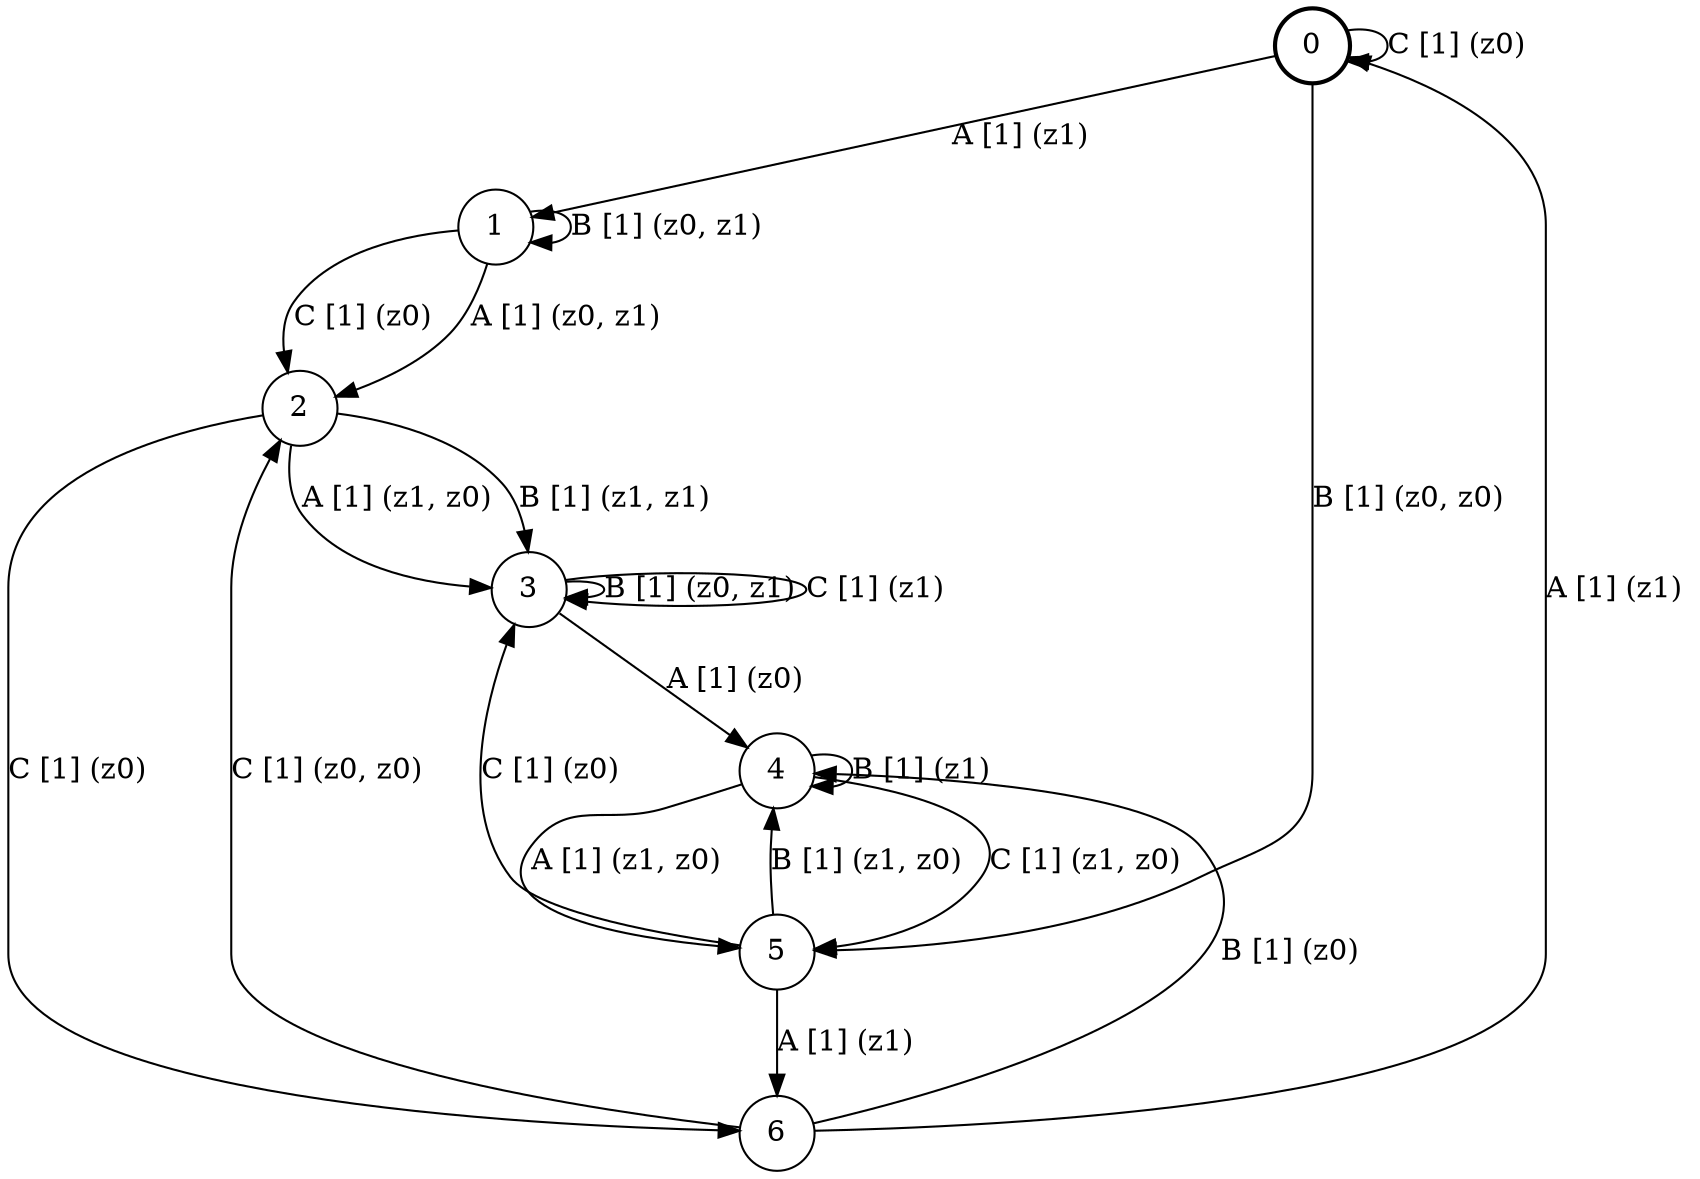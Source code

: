 # generated file, don't try to modify
# command: dot -Tpng <filename> > tree.png
digraph Automaton {
    node [shape = circle];
    0 [style = "bold"];
    0 -> 1 [label = "A [1] (z1) "];
    0 -> 5 [label = "B [1] (z0, z0) "];
    0 -> 0 [label = "C [1] (z0) "];
    1 -> 2 [label = "A [1] (z0, z1) "];
    1 -> 1 [label = "B [1] (z0, z1) "];
    1 -> 2 [label = "C [1] (z0) "];
    2 -> 3 [label = "A [1] (z1, z0) "];
    2 -> 3 [label = "B [1] (z1, z1) "];
    2 -> 6 [label = "C [1] (z0) "];
    3 -> 4 [label = "A [1] (z0) "];
    3 -> 3 [label = "B [1] (z0, z1) "];
    3 -> 3 [label = "C [1] (z1) "];
    4 -> 5 [label = "A [1] (z1, z0) "];
    4 -> 4 [label = "B [1] (z1) "];
    4 -> 5 [label = "C [1] (z1, z0) "];
    5 -> 6 [label = "A [1] (z1) "];
    5 -> 4 [label = "B [1] (z1, z0) "];
    5 -> 3 [label = "C [1] (z0) "];
    6 -> 0 [label = "A [1] (z1) "];
    6 -> 4 [label = "B [1] (z0) "];
    6 -> 2 [label = "C [1] (z0, z0) "];
}
